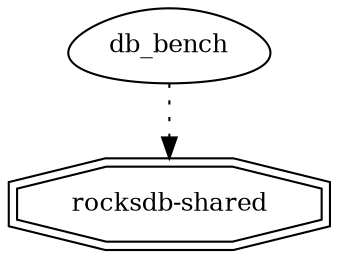 digraph "db_bench" {
node [
  fontsize = "12"
];
    "node65" [ label = "db_bench", shape = egg ];
    "node50" [ label = "rocksdb-shared", shape = doubleoctagon ];
    "node65" -> "node50" [ style = dotted ] // db_bench -> rocksdb-shared
}
